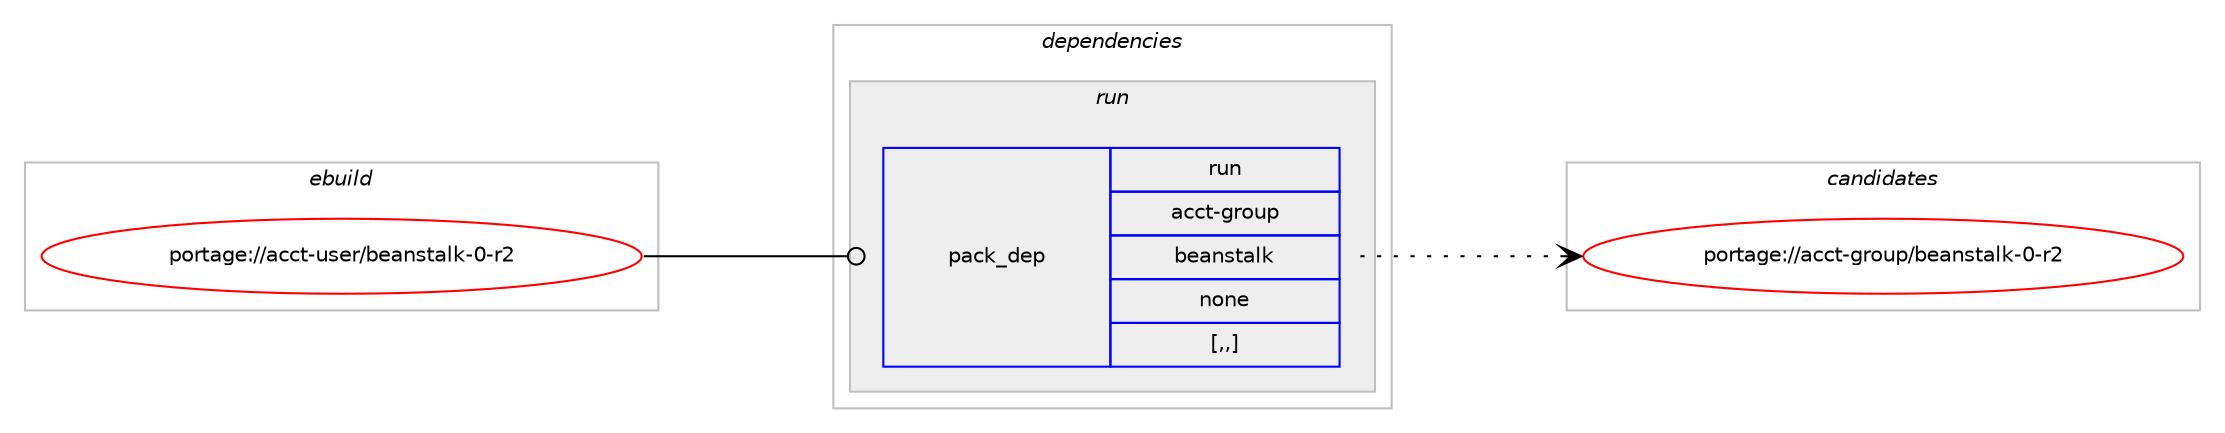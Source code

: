 digraph prolog {

# *************
# Graph options
# *************

newrank=true;
concentrate=true;
compound=true;
graph [rankdir=LR,fontname=Helvetica,fontsize=10,ranksep=1.5];#, ranksep=2.5, nodesep=0.2];
edge  [arrowhead=vee];
node  [fontname=Helvetica,fontsize=10];

# **********
# The ebuild
# **********

subgraph cluster_leftcol {
color=gray;
label=<<i>ebuild</i>>;
id [label="portage://acct-user/beanstalk-0-r2", color=red, width=4, href="../acct-user/beanstalk-0-r2.svg"];
}

# ****************
# The dependencies
# ****************

subgraph cluster_midcol {
color=gray;
label=<<i>dependencies</i>>;
subgraph cluster_compile {
fillcolor="#eeeeee";
style=filled;
label=<<i>compile</i>>;
}
subgraph cluster_compileandrun {
fillcolor="#eeeeee";
style=filled;
label=<<i>compile and run</i>>;
}
subgraph cluster_run {
fillcolor="#eeeeee";
style=filled;
label=<<i>run</i>>;
subgraph pack360150 {
dependency493465 [label=<<TABLE BORDER="0" CELLBORDER="1" CELLSPACING="0" CELLPADDING="4" WIDTH="220"><TR><TD ROWSPAN="6" CELLPADDING="30">pack_dep</TD></TR><TR><TD WIDTH="110">run</TD></TR><TR><TD>acct-group</TD></TR><TR><TD>beanstalk</TD></TR><TR><TD>none</TD></TR><TR><TD>[,,]</TD></TR></TABLE>>, shape=none, color=blue];
}
id:e -> dependency493465:w [weight=20,style="solid",arrowhead="odot"];
}
}

# **************
# The candidates
# **************

subgraph cluster_choices {
rank=same;
color=gray;
label=<<i>candidates</i>>;

subgraph choice360150 {
color=black;
nodesep=1;
choice979999116451031141111171124798101971101151169710810745484511450 [label="portage://acct-group/beanstalk-0-r2", color=red, width=4,href="../acct-group/beanstalk-0-r2.svg"];
dependency493465:e -> choice979999116451031141111171124798101971101151169710810745484511450:w [style=dotted,weight="100"];
}
}

}
